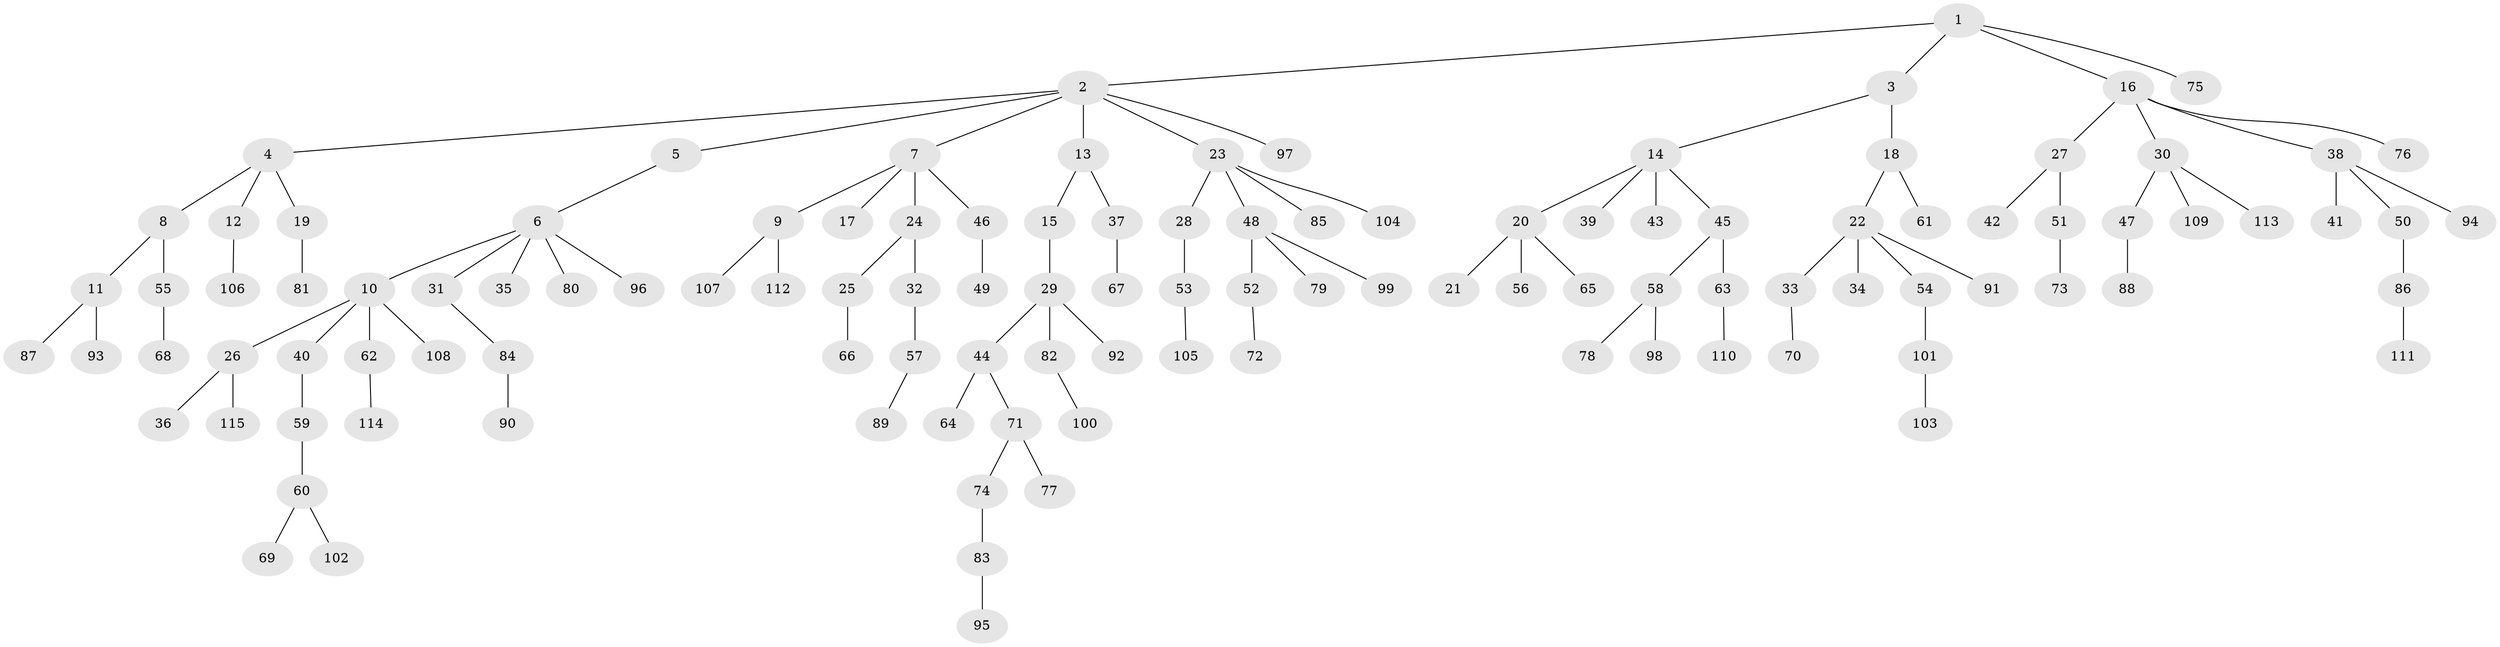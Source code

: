 // coarse degree distribution, {5: 0.038461538461538464, 8: 0.01282051282051282, 4: 0.0641025641025641, 2: 0.21794871794871795, 3: 0.1282051282051282, 1: 0.5256410256410257, 6: 0.01282051282051282}
// Generated by graph-tools (version 1.1) at 2025/24/03/03/25 07:24:07]
// undirected, 115 vertices, 114 edges
graph export_dot {
graph [start="1"]
  node [color=gray90,style=filled];
  1;
  2;
  3;
  4;
  5;
  6;
  7;
  8;
  9;
  10;
  11;
  12;
  13;
  14;
  15;
  16;
  17;
  18;
  19;
  20;
  21;
  22;
  23;
  24;
  25;
  26;
  27;
  28;
  29;
  30;
  31;
  32;
  33;
  34;
  35;
  36;
  37;
  38;
  39;
  40;
  41;
  42;
  43;
  44;
  45;
  46;
  47;
  48;
  49;
  50;
  51;
  52;
  53;
  54;
  55;
  56;
  57;
  58;
  59;
  60;
  61;
  62;
  63;
  64;
  65;
  66;
  67;
  68;
  69;
  70;
  71;
  72;
  73;
  74;
  75;
  76;
  77;
  78;
  79;
  80;
  81;
  82;
  83;
  84;
  85;
  86;
  87;
  88;
  89;
  90;
  91;
  92;
  93;
  94;
  95;
  96;
  97;
  98;
  99;
  100;
  101;
  102;
  103;
  104;
  105;
  106;
  107;
  108;
  109;
  110;
  111;
  112;
  113;
  114;
  115;
  1 -- 2;
  1 -- 3;
  1 -- 16;
  1 -- 75;
  2 -- 4;
  2 -- 5;
  2 -- 7;
  2 -- 13;
  2 -- 23;
  2 -- 97;
  3 -- 14;
  3 -- 18;
  4 -- 8;
  4 -- 12;
  4 -- 19;
  5 -- 6;
  6 -- 10;
  6 -- 31;
  6 -- 35;
  6 -- 80;
  6 -- 96;
  7 -- 9;
  7 -- 17;
  7 -- 24;
  7 -- 46;
  8 -- 11;
  8 -- 55;
  9 -- 107;
  9 -- 112;
  10 -- 26;
  10 -- 40;
  10 -- 62;
  10 -- 108;
  11 -- 87;
  11 -- 93;
  12 -- 106;
  13 -- 15;
  13 -- 37;
  14 -- 20;
  14 -- 39;
  14 -- 43;
  14 -- 45;
  15 -- 29;
  16 -- 27;
  16 -- 30;
  16 -- 38;
  16 -- 76;
  18 -- 22;
  18 -- 61;
  19 -- 81;
  20 -- 21;
  20 -- 56;
  20 -- 65;
  22 -- 33;
  22 -- 34;
  22 -- 54;
  22 -- 91;
  23 -- 28;
  23 -- 48;
  23 -- 85;
  23 -- 104;
  24 -- 25;
  24 -- 32;
  25 -- 66;
  26 -- 36;
  26 -- 115;
  27 -- 42;
  27 -- 51;
  28 -- 53;
  29 -- 44;
  29 -- 82;
  29 -- 92;
  30 -- 47;
  30 -- 109;
  30 -- 113;
  31 -- 84;
  32 -- 57;
  33 -- 70;
  37 -- 67;
  38 -- 41;
  38 -- 50;
  38 -- 94;
  40 -- 59;
  44 -- 64;
  44 -- 71;
  45 -- 58;
  45 -- 63;
  46 -- 49;
  47 -- 88;
  48 -- 52;
  48 -- 79;
  48 -- 99;
  50 -- 86;
  51 -- 73;
  52 -- 72;
  53 -- 105;
  54 -- 101;
  55 -- 68;
  57 -- 89;
  58 -- 78;
  58 -- 98;
  59 -- 60;
  60 -- 69;
  60 -- 102;
  62 -- 114;
  63 -- 110;
  71 -- 74;
  71 -- 77;
  74 -- 83;
  82 -- 100;
  83 -- 95;
  84 -- 90;
  86 -- 111;
  101 -- 103;
}
